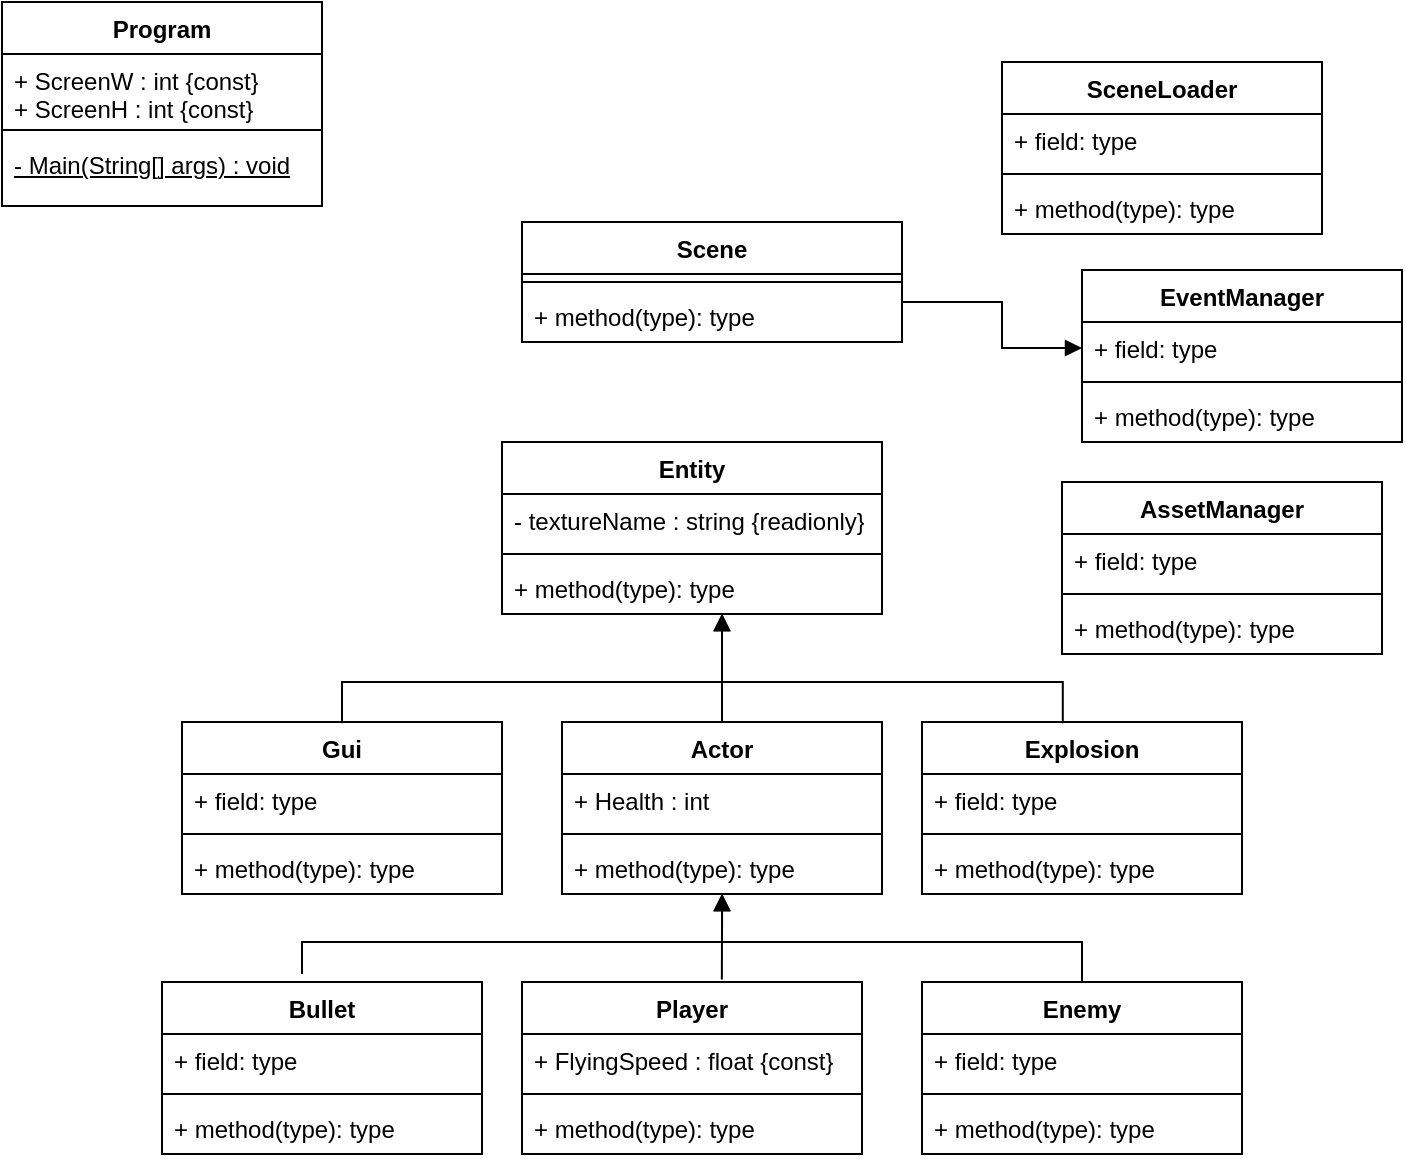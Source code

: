 <mxfile version="28.2.5">
  <diagram name="Page-1" id="TsuPMnn9aCGUMomj6AAi">
    <mxGraphModel dx="1182" dy="655" grid="1" gridSize="10" guides="1" tooltips="1" connect="1" arrows="1" fold="1" page="1" pageScale="1" pageWidth="827" pageHeight="1169" math="0" shadow="0">
      <root>
        <mxCell id="0" />
        <mxCell id="1" parent="0" />
        <mxCell id="0ZANX-X3bsHkDOByZwOm-1" value="Program" style="swimlane;fontStyle=1;align=center;verticalAlign=top;childLayout=stackLayout;horizontal=1;startSize=26;horizontalStack=0;resizeParent=1;resizeParentMax=0;resizeLast=0;collapsible=1;marginBottom=0;whiteSpace=wrap;html=1;" vertex="1" parent="1">
          <mxGeometry x="30" y="20" width="160" height="102" as="geometry" />
        </mxCell>
        <mxCell id="0ZANX-X3bsHkDOByZwOm-2" value="+ ScreenW : int {const}&lt;div&gt;+ ScreenH : int {const}&lt;/div&gt;" style="text;strokeColor=none;fillColor=none;align=left;verticalAlign=top;spacingLeft=4;spacingRight=4;overflow=hidden;rotatable=0;points=[[0,0.5],[1,0.5]];portConstraint=eastwest;whiteSpace=wrap;html=1;" vertex="1" parent="0ZANX-X3bsHkDOByZwOm-1">
          <mxGeometry y="26" width="160" height="34" as="geometry" />
        </mxCell>
        <mxCell id="0ZANX-X3bsHkDOByZwOm-3" value="" style="line;strokeWidth=1;fillColor=none;align=left;verticalAlign=middle;spacingTop=-1;spacingLeft=3;spacingRight=3;rotatable=0;labelPosition=right;points=[];portConstraint=eastwest;strokeColor=inherit;" vertex="1" parent="0ZANX-X3bsHkDOByZwOm-1">
          <mxGeometry y="60" width="160" height="8" as="geometry" />
        </mxCell>
        <mxCell id="0ZANX-X3bsHkDOByZwOm-4" value="&lt;u&gt;- Main(String[] args) : void&lt;/u&gt;" style="text;strokeColor=none;fillColor=none;align=left;verticalAlign=top;spacingLeft=4;spacingRight=4;overflow=hidden;rotatable=0;points=[[0,0.5],[1,0.5]];portConstraint=eastwest;whiteSpace=wrap;html=1;" vertex="1" parent="0ZANX-X3bsHkDOByZwOm-1">
          <mxGeometry y="68" width="160" height="34" as="geometry" />
        </mxCell>
        <mxCell id="0ZANX-X3bsHkDOByZwOm-5" value="Entity" style="swimlane;fontStyle=1;align=center;verticalAlign=top;childLayout=stackLayout;horizontal=1;startSize=26;horizontalStack=0;resizeParent=1;resizeParentMax=0;resizeLast=0;collapsible=1;marginBottom=0;whiteSpace=wrap;html=1;" vertex="1" parent="1">
          <mxGeometry x="280" y="240" width="190" height="86" as="geometry" />
        </mxCell>
        <mxCell id="0ZANX-X3bsHkDOByZwOm-6" value="- textureName : string {readionly}" style="text;strokeColor=none;fillColor=none;align=left;verticalAlign=top;spacingLeft=4;spacingRight=4;overflow=hidden;rotatable=0;points=[[0,0.5],[1,0.5]];portConstraint=eastwest;whiteSpace=wrap;html=1;" vertex="1" parent="0ZANX-X3bsHkDOByZwOm-5">
          <mxGeometry y="26" width="190" height="26" as="geometry" />
        </mxCell>
        <mxCell id="0ZANX-X3bsHkDOByZwOm-7" value="" style="line;strokeWidth=1;fillColor=none;align=left;verticalAlign=middle;spacingTop=-1;spacingLeft=3;spacingRight=3;rotatable=0;labelPosition=right;points=[];portConstraint=eastwest;strokeColor=inherit;" vertex="1" parent="0ZANX-X3bsHkDOByZwOm-5">
          <mxGeometry y="52" width="190" height="8" as="geometry" />
        </mxCell>
        <mxCell id="0ZANX-X3bsHkDOByZwOm-8" value="+ method(type): type" style="text;strokeColor=none;fillColor=none;align=left;verticalAlign=top;spacingLeft=4;spacingRight=4;overflow=hidden;rotatable=0;points=[[0,0.5],[1,0.5]];portConstraint=eastwest;whiteSpace=wrap;html=1;" vertex="1" parent="0ZANX-X3bsHkDOByZwOm-5">
          <mxGeometry y="60" width="190" height="26" as="geometry" />
        </mxCell>
        <mxCell id="0ZANX-X3bsHkDOByZwOm-9" value="SceneLoader&lt;div&gt;&lt;br&gt;&lt;/div&gt;" style="swimlane;fontStyle=1;align=center;verticalAlign=top;childLayout=stackLayout;horizontal=1;startSize=26;horizontalStack=0;resizeParent=1;resizeParentMax=0;resizeLast=0;collapsible=1;marginBottom=0;whiteSpace=wrap;html=1;" vertex="1" parent="1">
          <mxGeometry x="530" y="50" width="160" height="86" as="geometry" />
        </mxCell>
        <mxCell id="0ZANX-X3bsHkDOByZwOm-10" value="+ field: type" style="text;strokeColor=none;fillColor=none;align=left;verticalAlign=top;spacingLeft=4;spacingRight=4;overflow=hidden;rotatable=0;points=[[0,0.5],[1,0.5]];portConstraint=eastwest;whiteSpace=wrap;html=1;" vertex="1" parent="0ZANX-X3bsHkDOByZwOm-9">
          <mxGeometry y="26" width="160" height="26" as="geometry" />
        </mxCell>
        <mxCell id="0ZANX-X3bsHkDOByZwOm-11" value="" style="line;strokeWidth=1;fillColor=none;align=left;verticalAlign=middle;spacingTop=-1;spacingLeft=3;spacingRight=3;rotatable=0;labelPosition=right;points=[];portConstraint=eastwest;strokeColor=inherit;" vertex="1" parent="0ZANX-X3bsHkDOByZwOm-9">
          <mxGeometry y="52" width="160" height="8" as="geometry" />
        </mxCell>
        <mxCell id="0ZANX-X3bsHkDOByZwOm-12" value="+ method(type): type" style="text;strokeColor=none;fillColor=none;align=left;verticalAlign=top;spacingLeft=4;spacingRight=4;overflow=hidden;rotatable=0;points=[[0,0.5],[1,0.5]];portConstraint=eastwest;whiteSpace=wrap;html=1;" vertex="1" parent="0ZANX-X3bsHkDOByZwOm-9">
          <mxGeometry y="60" width="160" height="26" as="geometry" />
        </mxCell>
        <mxCell id="0ZANX-X3bsHkDOByZwOm-13" value="Scene" style="swimlane;fontStyle=1;align=center;verticalAlign=top;childLayout=stackLayout;horizontal=1;startSize=26;horizontalStack=0;resizeParent=1;resizeParentMax=0;resizeLast=0;collapsible=1;marginBottom=0;whiteSpace=wrap;html=1;" vertex="1" parent="1">
          <mxGeometry x="290" y="130" width="190" height="60" as="geometry" />
        </mxCell>
        <mxCell id="0ZANX-X3bsHkDOByZwOm-15" value="" style="line;strokeWidth=1;fillColor=none;align=left;verticalAlign=middle;spacingTop=-1;spacingLeft=3;spacingRight=3;rotatable=0;labelPosition=right;points=[];portConstraint=eastwest;strokeColor=inherit;" vertex="1" parent="0ZANX-X3bsHkDOByZwOm-13">
          <mxGeometry y="26" width="190" height="8" as="geometry" />
        </mxCell>
        <mxCell id="0ZANX-X3bsHkDOByZwOm-16" value="+ method(type): type" style="text;strokeColor=none;fillColor=none;align=left;verticalAlign=top;spacingLeft=4;spacingRight=4;overflow=hidden;rotatable=0;points=[[0,0.5],[1,0.5]];portConstraint=eastwest;whiteSpace=wrap;html=1;" vertex="1" parent="0ZANX-X3bsHkDOByZwOm-13">
          <mxGeometry y="34" width="190" height="26" as="geometry" />
        </mxCell>
        <mxCell id="0ZANX-X3bsHkDOByZwOm-64" style="edgeStyle=orthogonalEdgeStyle;rounded=0;orthogonalLoop=1;jettySize=auto;html=1;" edge="1" parent="1">
          <mxGeometry relative="1" as="geometry">
            <mxPoint x="200" y="360" as="targetPoint" />
            <mxPoint x="200" y="360" as="sourcePoint" />
          </mxGeometry>
        </mxCell>
        <mxCell id="0ZANX-X3bsHkDOByZwOm-17" value="Gui" style="swimlane;fontStyle=1;align=center;verticalAlign=top;childLayout=stackLayout;horizontal=1;startSize=26;horizontalStack=0;resizeParent=1;resizeParentMax=0;resizeLast=0;collapsible=1;marginBottom=0;whiteSpace=wrap;html=1;" vertex="1" parent="1">
          <mxGeometry x="120" y="380" width="160" height="86" as="geometry" />
        </mxCell>
        <mxCell id="0ZANX-X3bsHkDOByZwOm-18" value="+ field: type" style="text;strokeColor=none;fillColor=none;align=left;verticalAlign=top;spacingLeft=4;spacingRight=4;overflow=hidden;rotatable=0;points=[[0,0.5],[1,0.5]];portConstraint=eastwest;whiteSpace=wrap;html=1;" vertex="1" parent="0ZANX-X3bsHkDOByZwOm-17">
          <mxGeometry y="26" width="160" height="26" as="geometry" />
        </mxCell>
        <mxCell id="0ZANX-X3bsHkDOByZwOm-19" value="" style="line;strokeWidth=1;fillColor=none;align=left;verticalAlign=middle;spacingTop=-1;spacingLeft=3;spacingRight=3;rotatable=0;labelPosition=right;points=[];portConstraint=eastwest;strokeColor=inherit;" vertex="1" parent="0ZANX-X3bsHkDOByZwOm-17">
          <mxGeometry y="52" width="160" height="8" as="geometry" />
        </mxCell>
        <mxCell id="0ZANX-X3bsHkDOByZwOm-20" value="+ method(type): type" style="text;strokeColor=none;fillColor=none;align=left;verticalAlign=top;spacingLeft=4;spacingRight=4;overflow=hidden;rotatable=0;points=[[0,0.5],[1,0.5]];portConstraint=eastwest;whiteSpace=wrap;html=1;" vertex="1" parent="0ZANX-X3bsHkDOByZwOm-17">
          <mxGeometry y="60" width="160" height="26" as="geometry" />
        </mxCell>
        <mxCell id="0ZANX-X3bsHkDOByZwOm-21" value="Actor" style="swimlane;fontStyle=1;align=center;verticalAlign=top;childLayout=stackLayout;horizontal=1;startSize=26;horizontalStack=0;resizeParent=1;resizeParentMax=0;resizeLast=0;collapsible=1;marginBottom=0;whiteSpace=wrap;html=1;" vertex="1" parent="1">
          <mxGeometry x="310" y="380" width="160" height="86" as="geometry" />
        </mxCell>
        <mxCell id="0ZANX-X3bsHkDOByZwOm-22" value="+ Health : int" style="text;strokeColor=none;fillColor=none;align=left;verticalAlign=top;spacingLeft=4;spacingRight=4;overflow=hidden;rotatable=0;points=[[0,0.5],[1,0.5]];portConstraint=eastwest;whiteSpace=wrap;html=1;" vertex="1" parent="0ZANX-X3bsHkDOByZwOm-21">
          <mxGeometry y="26" width="160" height="26" as="geometry" />
        </mxCell>
        <mxCell id="0ZANX-X3bsHkDOByZwOm-23" value="" style="line;strokeWidth=1;fillColor=none;align=left;verticalAlign=middle;spacingTop=-1;spacingLeft=3;spacingRight=3;rotatable=0;labelPosition=right;points=[];portConstraint=eastwest;strokeColor=inherit;" vertex="1" parent="0ZANX-X3bsHkDOByZwOm-21">
          <mxGeometry y="52" width="160" height="8" as="geometry" />
        </mxCell>
        <mxCell id="0ZANX-X3bsHkDOByZwOm-24" value="+ method(type): type" style="text;strokeColor=none;fillColor=none;align=left;verticalAlign=top;spacingLeft=4;spacingRight=4;overflow=hidden;rotatable=0;points=[[0,0.5],[1,0.5]];portConstraint=eastwest;whiteSpace=wrap;html=1;" vertex="1" parent="0ZANX-X3bsHkDOByZwOm-21">
          <mxGeometry y="60" width="160" height="26" as="geometry" />
        </mxCell>
        <mxCell id="0ZANX-X3bsHkDOByZwOm-25" value="Player" style="swimlane;fontStyle=1;align=center;verticalAlign=top;childLayout=stackLayout;horizontal=1;startSize=26;horizontalStack=0;resizeParent=1;resizeParentMax=0;resizeLast=0;collapsible=1;marginBottom=0;whiteSpace=wrap;html=1;" vertex="1" parent="1">
          <mxGeometry x="290" y="510" width="170" height="86" as="geometry" />
        </mxCell>
        <mxCell id="0ZANX-X3bsHkDOByZwOm-26" value="+ FlyingSpeed : float {const}&lt;div&gt;&amp;nbsp;&lt;/div&gt;" style="text;strokeColor=none;fillColor=none;align=left;verticalAlign=top;spacingLeft=4;spacingRight=4;overflow=hidden;rotatable=0;points=[[0,0.5],[1,0.5]];portConstraint=eastwest;whiteSpace=wrap;html=1;" vertex="1" parent="0ZANX-X3bsHkDOByZwOm-25">
          <mxGeometry y="26" width="170" height="26" as="geometry" />
        </mxCell>
        <mxCell id="0ZANX-X3bsHkDOByZwOm-27" value="" style="line;strokeWidth=1;fillColor=none;align=left;verticalAlign=middle;spacingTop=-1;spacingLeft=3;spacingRight=3;rotatable=0;labelPosition=right;points=[];portConstraint=eastwest;strokeColor=inherit;" vertex="1" parent="0ZANX-X3bsHkDOByZwOm-25">
          <mxGeometry y="52" width="170" height="8" as="geometry" />
        </mxCell>
        <mxCell id="0ZANX-X3bsHkDOByZwOm-28" value="+ method(type): type" style="text;strokeColor=none;fillColor=none;align=left;verticalAlign=top;spacingLeft=4;spacingRight=4;overflow=hidden;rotatable=0;points=[[0,0.5],[1,0.5]];portConstraint=eastwest;whiteSpace=wrap;html=1;" vertex="1" parent="0ZANX-X3bsHkDOByZwOm-25">
          <mxGeometry y="60" width="170" height="26" as="geometry" />
        </mxCell>
        <mxCell id="0ZANX-X3bsHkDOByZwOm-29" value="Enemy" style="swimlane;fontStyle=1;align=center;verticalAlign=top;childLayout=stackLayout;horizontal=1;startSize=26;horizontalStack=0;resizeParent=1;resizeParentMax=0;resizeLast=0;collapsible=1;marginBottom=0;whiteSpace=wrap;html=1;" vertex="1" parent="1">
          <mxGeometry x="490" y="510" width="160" height="86" as="geometry" />
        </mxCell>
        <mxCell id="0ZANX-X3bsHkDOByZwOm-30" value="+ field: type" style="text;strokeColor=none;fillColor=none;align=left;verticalAlign=top;spacingLeft=4;spacingRight=4;overflow=hidden;rotatable=0;points=[[0,0.5],[1,0.5]];portConstraint=eastwest;whiteSpace=wrap;html=1;" vertex="1" parent="0ZANX-X3bsHkDOByZwOm-29">
          <mxGeometry y="26" width="160" height="26" as="geometry" />
        </mxCell>
        <mxCell id="0ZANX-X3bsHkDOByZwOm-31" value="" style="line;strokeWidth=1;fillColor=none;align=left;verticalAlign=middle;spacingTop=-1;spacingLeft=3;spacingRight=3;rotatable=0;labelPosition=right;points=[];portConstraint=eastwest;strokeColor=inherit;" vertex="1" parent="0ZANX-X3bsHkDOByZwOm-29">
          <mxGeometry y="52" width="160" height="8" as="geometry" />
        </mxCell>
        <mxCell id="0ZANX-X3bsHkDOByZwOm-32" value="+ method(type): type" style="text;strokeColor=none;fillColor=none;align=left;verticalAlign=top;spacingLeft=4;spacingRight=4;overflow=hidden;rotatable=0;points=[[0,0.5],[1,0.5]];portConstraint=eastwest;whiteSpace=wrap;html=1;" vertex="1" parent="0ZANX-X3bsHkDOByZwOm-29">
          <mxGeometry y="60" width="160" height="26" as="geometry" />
        </mxCell>
        <mxCell id="0ZANX-X3bsHkDOByZwOm-33" value="EventManager" style="swimlane;fontStyle=1;align=center;verticalAlign=top;childLayout=stackLayout;horizontal=1;startSize=26;horizontalStack=0;resizeParent=1;resizeParentMax=0;resizeLast=0;collapsible=1;marginBottom=0;whiteSpace=wrap;html=1;" vertex="1" parent="1">
          <mxGeometry x="570" y="154" width="160" height="86" as="geometry" />
        </mxCell>
        <mxCell id="0ZANX-X3bsHkDOByZwOm-34" value="+ field: type" style="text;strokeColor=none;fillColor=none;align=left;verticalAlign=top;spacingLeft=4;spacingRight=4;overflow=hidden;rotatable=0;points=[[0,0.5],[1,0.5]];portConstraint=eastwest;whiteSpace=wrap;html=1;" vertex="1" parent="0ZANX-X3bsHkDOByZwOm-33">
          <mxGeometry y="26" width="160" height="26" as="geometry" />
        </mxCell>
        <mxCell id="0ZANX-X3bsHkDOByZwOm-35" value="" style="line;strokeWidth=1;fillColor=none;align=left;verticalAlign=middle;spacingTop=-1;spacingLeft=3;spacingRight=3;rotatable=0;labelPosition=right;points=[];portConstraint=eastwest;strokeColor=inherit;" vertex="1" parent="0ZANX-X3bsHkDOByZwOm-33">
          <mxGeometry y="52" width="160" height="8" as="geometry" />
        </mxCell>
        <mxCell id="0ZANX-X3bsHkDOByZwOm-36" value="+ method(type): type" style="text;strokeColor=none;fillColor=none;align=left;verticalAlign=top;spacingLeft=4;spacingRight=4;overflow=hidden;rotatable=0;points=[[0,0.5],[1,0.5]];portConstraint=eastwest;whiteSpace=wrap;html=1;" vertex="1" parent="0ZANX-X3bsHkDOByZwOm-33">
          <mxGeometry y="60" width="160" height="26" as="geometry" />
        </mxCell>
        <mxCell id="0ZANX-X3bsHkDOByZwOm-37" value="AssetManager" style="swimlane;fontStyle=1;align=center;verticalAlign=top;childLayout=stackLayout;horizontal=1;startSize=26;horizontalStack=0;resizeParent=1;resizeParentMax=0;resizeLast=0;collapsible=1;marginBottom=0;whiteSpace=wrap;html=1;" vertex="1" parent="1">
          <mxGeometry x="560" y="260" width="160" height="86" as="geometry" />
        </mxCell>
        <mxCell id="0ZANX-X3bsHkDOByZwOm-38" value="+ field: type" style="text;strokeColor=none;fillColor=none;align=left;verticalAlign=top;spacingLeft=4;spacingRight=4;overflow=hidden;rotatable=0;points=[[0,0.5],[1,0.5]];portConstraint=eastwest;whiteSpace=wrap;html=1;" vertex="1" parent="0ZANX-X3bsHkDOByZwOm-37">
          <mxGeometry y="26" width="160" height="26" as="geometry" />
        </mxCell>
        <mxCell id="0ZANX-X3bsHkDOByZwOm-39" value="" style="line;strokeWidth=1;fillColor=none;align=left;verticalAlign=middle;spacingTop=-1;spacingLeft=3;spacingRight=3;rotatable=0;labelPosition=right;points=[];portConstraint=eastwest;strokeColor=inherit;" vertex="1" parent="0ZANX-X3bsHkDOByZwOm-37">
          <mxGeometry y="52" width="160" height="8" as="geometry" />
        </mxCell>
        <mxCell id="0ZANX-X3bsHkDOByZwOm-40" value="+ method(type): type" style="text;strokeColor=none;fillColor=none;align=left;verticalAlign=top;spacingLeft=4;spacingRight=4;overflow=hidden;rotatable=0;points=[[0,0.5],[1,0.5]];portConstraint=eastwest;whiteSpace=wrap;html=1;" vertex="1" parent="0ZANX-X3bsHkDOByZwOm-37">
          <mxGeometry y="60" width="160" height="26" as="geometry" />
        </mxCell>
        <mxCell id="0ZANX-X3bsHkDOByZwOm-41" value="Explosion" style="swimlane;fontStyle=1;align=center;verticalAlign=top;childLayout=stackLayout;horizontal=1;startSize=26;horizontalStack=0;resizeParent=1;resizeParentMax=0;resizeLast=0;collapsible=1;marginBottom=0;whiteSpace=wrap;html=1;" vertex="1" parent="1">
          <mxGeometry x="490" y="380" width="160" height="86" as="geometry" />
        </mxCell>
        <mxCell id="0ZANX-X3bsHkDOByZwOm-42" value="+ field: type" style="text;strokeColor=none;fillColor=none;align=left;verticalAlign=top;spacingLeft=4;spacingRight=4;overflow=hidden;rotatable=0;points=[[0,0.5],[1,0.5]];portConstraint=eastwest;whiteSpace=wrap;html=1;" vertex="1" parent="0ZANX-X3bsHkDOByZwOm-41">
          <mxGeometry y="26" width="160" height="26" as="geometry" />
        </mxCell>
        <mxCell id="0ZANX-X3bsHkDOByZwOm-43" value="" style="line;strokeWidth=1;fillColor=none;align=left;verticalAlign=middle;spacingTop=-1;spacingLeft=3;spacingRight=3;rotatable=0;labelPosition=right;points=[];portConstraint=eastwest;strokeColor=inherit;" vertex="1" parent="0ZANX-X3bsHkDOByZwOm-41">
          <mxGeometry y="52" width="160" height="8" as="geometry" />
        </mxCell>
        <mxCell id="0ZANX-X3bsHkDOByZwOm-44" value="+ method(type): type" style="text;strokeColor=none;fillColor=none;align=left;verticalAlign=top;spacingLeft=4;spacingRight=4;overflow=hidden;rotatable=0;points=[[0,0.5],[1,0.5]];portConstraint=eastwest;whiteSpace=wrap;html=1;" vertex="1" parent="0ZANX-X3bsHkDOByZwOm-41">
          <mxGeometry y="60" width="160" height="26" as="geometry" />
        </mxCell>
        <mxCell id="0ZANX-X3bsHkDOByZwOm-45" value="Bullet" style="swimlane;fontStyle=1;align=center;verticalAlign=top;childLayout=stackLayout;horizontal=1;startSize=26;horizontalStack=0;resizeParent=1;resizeParentMax=0;resizeLast=0;collapsible=1;marginBottom=0;whiteSpace=wrap;html=1;" vertex="1" parent="1">
          <mxGeometry x="110" y="510" width="160" height="86" as="geometry" />
        </mxCell>
        <mxCell id="0ZANX-X3bsHkDOByZwOm-46" value="+ field: type" style="text;strokeColor=none;fillColor=none;align=left;verticalAlign=top;spacingLeft=4;spacingRight=4;overflow=hidden;rotatable=0;points=[[0,0.5],[1,0.5]];portConstraint=eastwest;whiteSpace=wrap;html=1;" vertex="1" parent="0ZANX-X3bsHkDOByZwOm-45">
          <mxGeometry y="26" width="160" height="26" as="geometry" />
        </mxCell>
        <mxCell id="0ZANX-X3bsHkDOByZwOm-47" value="" style="line;strokeWidth=1;fillColor=none;align=left;verticalAlign=middle;spacingTop=-1;spacingLeft=3;spacingRight=3;rotatable=0;labelPosition=right;points=[];portConstraint=eastwest;strokeColor=inherit;" vertex="1" parent="0ZANX-X3bsHkDOByZwOm-45">
          <mxGeometry y="52" width="160" height="8" as="geometry" />
        </mxCell>
        <mxCell id="0ZANX-X3bsHkDOByZwOm-48" value="+ method(type): type" style="text;strokeColor=none;fillColor=none;align=left;verticalAlign=top;spacingLeft=4;spacingRight=4;overflow=hidden;rotatable=0;points=[[0,0.5],[1,0.5]];portConstraint=eastwest;whiteSpace=wrap;html=1;" vertex="1" parent="0ZANX-X3bsHkDOByZwOm-45">
          <mxGeometry y="60" width="160" height="26" as="geometry" />
        </mxCell>
        <mxCell id="0ZANX-X3bsHkDOByZwOm-62" value="" style="endArrow=block;endFill=1;html=1;edgeStyle=orthogonalEdgeStyle;align=left;verticalAlign=top;rounded=0;exitX=0.5;exitY=0;exitDx=0;exitDy=0;entryX=0.579;entryY=0.977;entryDx=0;entryDy=0;entryPerimeter=0;" edge="1" parent="1">
          <mxGeometry x="-1" relative="1" as="geometry">
            <mxPoint x="200" y="380.6" as="sourcePoint" />
            <mxPoint x="390.01" y="326.002" as="targetPoint" />
            <Array as="points">
              <mxPoint x="200" y="360" />
              <mxPoint x="390" y="360" />
            </Array>
          </mxGeometry>
        </mxCell>
        <mxCell id="0ZANX-X3bsHkDOByZwOm-70" value="" style="endArrow=block;endFill=1;html=1;edgeStyle=orthogonalEdgeStyle;align=left;verticalAlign=top;rounded=0;exitX=0.5;exitY=-0.003;exitDx=0;exitDy=0;exitPerimeter=0;" edge="1" parent="1" source="0ZANX-X3bsHkDOByZwOm-21">
          <mxGeometry x="-1" relative="1" as="geometry">
            <mxPoint x="389.95" y="379" as="sourcePoint" />
            <mxPoint x="390.06" y="326.03" as="targetPoint" />
            <Array as="points">
              <mxPoint x="390" y="326" />
              <mxPoint x="390" y="326" />
            </Array>
          </mxGeometry>
        </mxCell>
        <mxCell id="0ZANX-X3bsHkDOByZwOm-74" value="" style="endArrow=block;endFill=1;html=1;edgeStyle=orthogonalEdgeStyle;align=left;verticalAlign=top;rounded=0;entryX=0.51;entryY=1.037;entryDx=0;entryDy=0;entryPerimeter=0;exitX=0.634;exitY=-0.004;exitDx=0;exitDy=0;exitPerimeter=0;" edge="1" parent="1">
          <mxGeometry x="-1" relative="1" as="geometry">
            <mxPoint x="389.92" y="508.696" as="sourcePoint" />
            <mxPoint x="390.08" y="466.002" as="targetPoint" />
            <Array as="points">
              <mxPoint x="390.48" y="509.04" />
            </Array>
          </mxGeometry>
        </mxCell>
        <mxCell id="0ZANX-X3bsHkDOByZwOm-76" value="" style="endArrow=block;endFill=1;html=1;edgeStyle=orthogonalEdgeStyle;align=left;verticalAlign=top;rounded=0;entryX=0.5;entryY=0.999;entryDx=0;entryDy=0;entryPerimeter=0;" edge="1" parent="1">
          <mxGeometry x="-1" relative="1" as="geometry">
            <mxPoint x="570" y="510.03" as="sourcePoint" />
            <mxPoint x="390" y="466.004" as="targetPoint" />
            <Array as="points">
              <mxPoint x="570" y="490.03" />
              <mxPoint x="390" y="490.03" />
            </Array>
          </mxGeometry>
        </mxCell>
        <mxCell id="0ZANX-X3bsHkDOByZwOm-78" value="" style="endArrow=block;endFill=1;html=1;edgeStyle=orthogonalEdgeStyle;align=left;verticalAlign=top;rounded=0;entryX=0;entryY=0.5;entryDx=0;entryDy=0;" edge="1" parent="1" target="0ZANX-X3bsHkDOByZwOm-34">
          <mxGeometry x="-1" relative="1" as="geometry">
            <mxPoint x="480" y="170" as="sourcePoint" />
            <mxPoint x="630" y="170" as="targetPoint" />
            <Array as="points">
              <mxPoint x="530" y="170" />
              <mxPoint x="530" y="193" />
            </Array>
          </mxGeometry>
        </mxCell>
        <mxCell id="0ZANX-X3bsHkDOByZwOm-83" value="" style="endArrow=block;endFill=1;html=1;edgeStyle=orthogonalEdgeStyle;align=left;verticalAlign=top;rounded=0;" edge="1" parent="1">
          <mxGeometry x="-1" relative="1" as="geometry">
            <mxPoint x="180" y="506" as="sourcePoint" />
            <mxPoint x="390" y="466" as="targetPoint" />
            <Array as="points">
              <mxPoint x="180" y="490" />
              <mxPoint x="390" y="490" />
            </Array>
            <mxPoint as="offset" />
          </mxGeometry>
        </mxCell>
        <mxCell id="0ZANX-X3bsHkDOByZwOm-85" value="" style="endArrow=block;endFill=1;html=1;edgeStyle=orthogonalEdgeStyle;align=left;verticalAlign=top;rounded=0;exitX=0.44;exitY=0.007;exitDx=0;exitDy=0;exitPerimeter=0;" edge="1" parent="1" source="0ZANX-X3bsHkDOByZwOm-41">
          <mxGeometry x="-1" relative="1" as="geometry">
            <mxPoint x="560.24" y="365.742" as="sourcePoint" />
            <mxPoint x="390" y="326" as="targetPoint" />
            <Array as="points">
              <mxPoint x="560" y="360" />
              <mxPoint x="390" y="360" />
            </Array>
          </mxGeometry>
        </mxCell>
      </root>
    </mxGraphModel>
  </diagram>
</mxfile>
